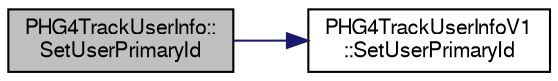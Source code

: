 digraph "PHG4TrackUserInfo::SetUserPrimaryId"
{
  bgcolor="transparent";
  edge [fontname="FreeSans",fontsize="10",labelfontname="FreeSans",labelfontsize="10"];
  node [fontname="FreeSans",fontsize="10",shape=record];
  rankdir="LR";
  Node1 [label="PHG4TrackUserInfo::\lSetUserPrimaryId",height=0.2,width=0.4,color="black", fillcolor="grey75", style="filled" fontcolor="black"];
  Node1 -> Node2 [color="midnightblue",fontsize="10",style="solid",fontname="FreeSans"];
  Node2 [label="PHG4TrackUserInfoV1\l::SetUserPrimaryId",height=0.2,width=0.4,color="black",URL="$da/da8/classPHG4TrackUserInfoV1.html#aa698373693814f05582c80e7da59aefa"];
}
